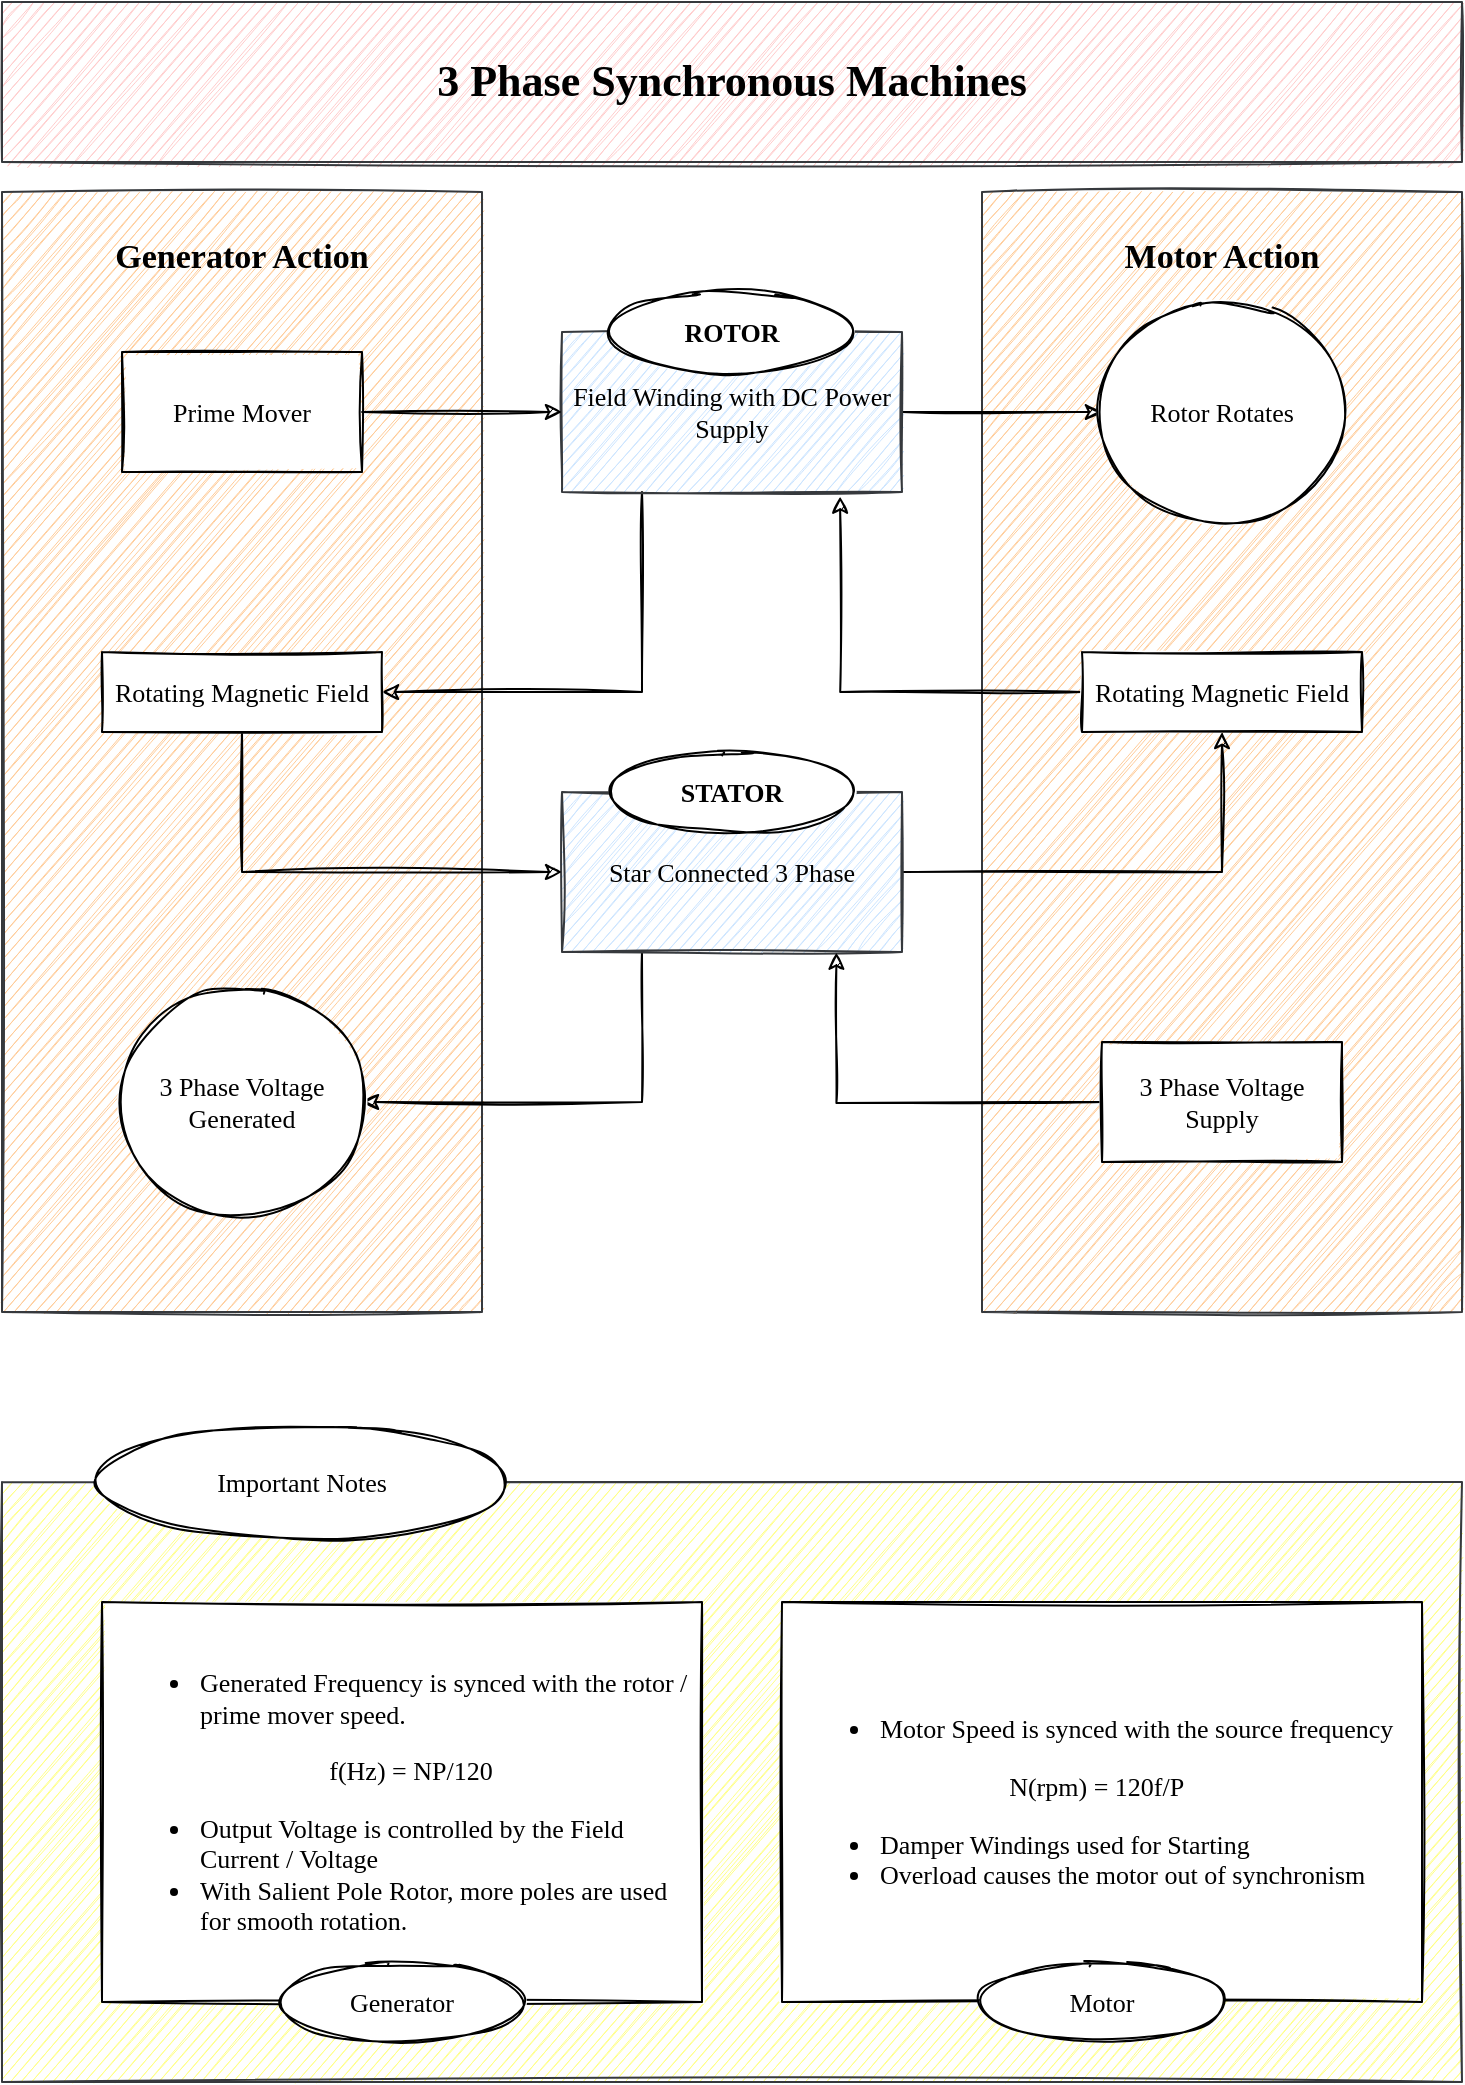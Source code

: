 <mxfile version="14.3.1" type="github">
  <diagram id="Ghbf7SGEfbt2_YfuzdKA" name="Synchronous Machines ">
    <mxGraphModel dx="1021" dy="613" grid="1" gridSize="10" guides="1" tooltips="1" connect="1" arrows="1" fold="1" page="1" pageScale="1" pageWidth="850" pageHeight="1100" background="none" math="0" shadow="0">
      <root>
        <mxCell id="0" />
        <mxCell id="1" parent="0" />
        <mxCell id="XUVmQutD-YXNH8eTUAyd-73" value="&lt;b&gt;&lt;br&gt;&lt;font style=&quot;font-size: 17px&quot;&gt;Motor Action&lt;/font&gt;&lt;/b&gt;" style="rounded=0;whiteSpace=wrap;html=1;shadow=0;glass=0;sketch=1;fontFamily=Mali;fontSource=https%3A%2F%2Ffonts.googleapis.com%2Fcss%3Ffamily%3DMali;fontSize=13;align=center;verticalAlign=top;fillColor=#ffcc99;strokeColor=#36393d;" vertex="1" parent="1">
          <mxGeometry x="550" y="115" width="240" height="560" as="geometry" />
        </mxCell>
        <mxCell id="XUVmQutD-YXNH8eTUAyd-55" value="&lt;b&gt;&lt;br&gt;&lt;font style=&quot;font-size: 17px&quot;&gt;Generator Action&lt;/font&gt;&lt;/b&gt;" style="rounded=0;whiteSpace=wrap;html=1;shadow=0;glass=0;sketch=1;fontFamily=Mali;fontSource=https%3A%2F%2Ffonts.googleapis.com%2Fcss%3Ffamily%3DMali;fontSize=13;align=center;verticalAlign=top;sketchStyle=rough;fillColor=#ffcc99;strokeColor=#36393d;" vertex="1" parent="1">
          <mxGeometry x="60" y="115" width="240" height="560" as="geometry" />
        </mxCell>
        <mxCell id="XUVmQutD-YXNH8eTUAyd-66" style="edgeStyle=orthogonalEdgeStyle;rounded=0;sketch=1;orthogonalLoop=1;jettySize=auto;html=1;entryX=1;entryY=0.5;entryDx=0;entryDy=0;strokeWidth=1;fontFamily=Mali;fontSource=https%3A%2F%2Ffonts.googleapis.com%2Fcss%3Ffamily%3DMali;fontSize=13;" edge="1" parent="1" source="XUVmQutD-YXNH8eTUAyd-46" target="XUVmQutD-YXNH8eTUAyd-61">
          <mxGeometry relative="1" as="geometry">
            <Array as="points">
              <mxPoint x="380" y="365" />
            </Array>
          </mxGeometry>
        </mxCell>
        <mxCell id="XUVmQutD-YXNH8eTUAyd-83" value="" style="edgeStyle=orthogonalEdgeStyle;rounded=0;sketch=1;orthogonalLoop=1;jettySize=auto;html=1;strokeWidth=1;fontFamily=Mali;fontSource=https%3A%2F%2Ffonts.googleapis.com%2Fcss%3Ffamily%3DMali;fontSize=13;" edge="1" parent="1" source="XUVmQutD-YXNH8eTUAyd-46" target="XUVmQutD-YXNH8eTUAyd-82">
          <mxGeometry relative="1" as="geometry" />
        </mxCell>
        <mxCell id="XUVmQutD-YXNH8eTUAyd-46" value="&lt;font&gt;Field Winding with DC Power Supply&lt;/font&gt;" style="rounded=0;whiteSpace=wrap;html=1;fontSize=13;align=center;shadow=0;sketch=1;fontFamily=Mali;fontSource=https%3A%2F%2Ffonts.googleapis.com%2Fcss%3Ffamily%3DMali;fillColor=#cce5ff;strokeColor=#36393d;" vertex="1" parent="1">
          <mxGeometry x="340" y="185" width="170" height="80" as="geometry" />
        </mxCell>
        <mxCell id="XUVmQutD-YXNH8eTUAyd-72" style="edgeStyle=orthogonalEdgeStyle;rounded=0;sketch=1;orthogonalLoop=1;jettySize=auto;html=1;entryX=1;entryY=0.5;entryDx=0;entryDy=0;strokeWidth=1;fontFamily=Mali;fontSource=https%3A%2F%2Ffonts.googleapis.com%2Fcss%3Ffamily%3DMali;fontSize=13;" edge="1" parent="1" source="XUVmQutD-YXNH8eTUAyd-48" target="XUVmQutD-YXNH8eTUAyd-71">
          <mxGeometry relative="1" as="geometry">
            <Array as="points">
              <mxPoint x="380" y="570" />
            </Array>
          </mxGeometry>
        </mxCell>
        <mxCell id="XUVmQutD-YXNH8eTUAyd-79" style="edgeStyle=orthogonalEdgeStyle;rounded=0;sketch=1;orthogonalLoop=1;jettySize=auto;html=1;exitX=1;exitY=0.5;exitDx=0;exitDy=0;entryX=0.5;entryY=1;entryDx=0;entryDy=0;strokeWidth=1;fontFamily=Mali;fontSource=https%3A%2F%2Ffonts.googleapis.com%2Fcss%3Ffamily%3DMali;fontSize=13;" edge="1" parent="1" source="XUVmQutD-YXNH8eTUAyd-48" target="XUVmQutD-YXNH8eTUAyd-77">
          <mxGeometry relative="1" as="geometry" />
        </mxCell>
        <mxCell id="XUVmQutD-YXNH8eTUAyd-48" value="Star Connected 3 Phase" style="rounded=0;whiteSpace=wrap;html=1;fontSize=13;align=center;glass=0;sketch=1;fontFamily=Mali;fontSource=https%3A%2F%2Ffonts.googleapis.com%2Fcss%3Ffamily%3DMali;fillColor=#cce5ff;strokeColor=#36393d;" vertex="1" parent="1">
          <mxGeometry x="340" y="415" width="170" height="80" as="geometry" />
        </mxCell>
        <mxCell id="XUVmQutD-YXNH8eTUAyd-50" value="ROTOR" style="ellipse;whiteSpace=wrap;html=1;rounded=0;shadow=0;glass=0;sketch=1;strokeColor=#000000;fontSize=13;align=center;fontFamily=Mali;fontSource=https%3A%2F%2Ffonts.googleapis.com%2Fcss%3Ffamily%3DMali;fontStyle=1" vertex="1" parent="1">
          <mxGeometry x="365" y="165" width="120" height="40" as="geometry" />
        </mxCell>
        <mxCell id="XUVmQutD-YXNH8eTUAyd-51" value="STATOR" style="ellipse;whiteSpace=wrap;html=1;rounded=0;shadow=0;glass=0;sketch=1;strokeColor=#000000;fontSize=13;align=center;fontFamily=Mali;fontSource=https%3A%2F%2Ffonts.googleapis.com%2Fcss%3Ffamily%3DMali;fontStyle=1" vertex="1" parent="1">
          <mxGeometry x="365" y="395" width="120" height="40" as="geometry" />
        </mxCell>
        <mxCell id="XUVmQutD-YXNH8eTUAyd-56" style="edgeStyle=orthogonalEdgeStyle;rounded=0;orthogonalLoop=1;jettySize=auto;html=1;exitX=1;exitY=0.5;exitDx=0;exitDy=0;entryX=0;entryY=0.5;entryDx=0;entryDy=0;strokeWidth=1;fontFamily=Mali;fontSource=https%3A%2F%2Ffonts.googleapis.com%2Fcss%3Ffamily%3DMali;fontSize=13;sketch=1;" edge="1" parent="1" source="XUVmQutD-YXNH8eTUAyd-52" target="XUVmQutD-YXNH8eTUAyd-46">
          <mxGeometry relative="1" as="geometry" />
        </mxCell>
        <mxCell id="XUVmQutD-YXNH8eTUAyd-52" value="Prime Mover" style="rounded=0;whiteSpace=wrap;html=1;shadow=0;glass=0;sketch=1;strokeColor=#000000;fillColor=#ffffff;fontFamily=Mali;fontSource=https%3A%2F%2Ffonts.googleapis.com%2Fcss%3Ffamily%3DMali;fontSize=13;align=center;" vertex="1" parent="1">
          <mxGeometry x="120" y="195" width="120" height="60" as="geometry" />
        </mxCell>
        <mxCell id="XUVmQutD-YXNH8eTUAyd-78" style="edgeStyle=orthogonalEdgeStyle;rounded=0;sketch=1;orthogonalLoop=1;jettySize=auto;html=1;entryX=0;entryY=0.5;entryDx=0;entryDy=0;strokeWidth=1;fontFamily=Mali;fontSource=https%3A%2F%2Ffonts.googleapis.com%2Fcss%3Ffamily%3DMali;fontSize=13;" edge="1" parent="1" source="XUVmQutD-YXNH8eTUAyd-61" target="XUVmQutD-YXNH8eTUAyd-48">
          <mxGeometry relative="1" as="geometry">
            <Array as="points">
              <mxPoint x="180" y="455" />
            </Array>
          </mxGeometry>
        </mxCell>
        <mxCell id="XUVmQutD-YXNH8eTUAyd-61" value="Rotating Magnetic Field" style="rounded=0;whiteSpace=wrap;html=1;shadow=0;glass=0;sketch=1;strokeColor=#000000;fillColor=#ffffff;fontFamily=Mali;fontSource=https%3A%2F%2Ffonts.googleapis.com%2Fcss%3Ffamily%3DMali;fontSize=13;align=center;" vertex="1" parent="1">
          <mxGeometry x="110" y="345" width="140" height="40" as="geometry" />
        </mxCell>
        <mxCell id="XUVmQutD-YXNH8eTUAyd-71" value="3 Phase Voltage Generated" style="ellipse;whiteSpace=wrap;html=1;rounded=0;shadow=0;glass=0;sketch=1;strokeColor=#000000;fillColor=#ffffff;fontFamily=Mali;fontSource=https%3A%2F%2Ffonts.googleapis.com%2Fcss%3Ffamily%3DMali;fontSize=13;align=center;" vertex="1" parent="1">
          <mxGeometry x="120" y="515" width="120" height="110" as="geometry" />
        </mxCell>
        <mxCell id="XUVmQutD-YXNH8eTUAyd-76" style="edgeStyle=orthogonalEdgeStyle;rounded=0;sketch=1;orthogonalLoop=1;jettySize=auto;html=1;exitX=0;exitY=0.5;exitDx=0;exitDy=0;entryX=0.807;entryY=1.004;entryDx=0;entryDy=0;entryPerimeter=0;strokeWidth=1;fontFamily=Mali;fontSource=https%3A%2F%2Ffonts.googleapis.com%2Fcss%3Ffamily%3DMali;fontSize=13;" edge="1" parent="1" target="XUVmQutD-YXNH8eTUAyd-48">
          <mxGeometry relative="1" as="geometry">
            <mxPoint x="610" y="570" as="sourcePoint" />
          </mxGeometry>
        </mxCell>
        <mxCell id="XUVmQutD-YXNH8eTUAyd-80" style="edgeStyle=orthogonalEdgeStyle;rounded=0;sketch=1;orthogonalLoop=1;jettySize=auto;html=1;entryX=0.818;entryY=1.029;entryDx=0;entryDy=0;entryPerimeter=0;strokeWidth=1;fontFamily=Mali;fontSource=https%3A%2F%2Ffonts.googleapis.com%2Fcss%3Ffamily%3DMali;fontSize=13;" edge="1" parent="1" source="XUVmQutD-YXNH8eTUAyd-77" target="XUVmQutD-YXNH8eTUAyd-46">
          <mxGeometry relative="1" as="geometry" />
        </mxCell>
        <mxCell id="XUVmQutD-YXNH8eTUAyd-77" value="Rotating Magnetic Field" style="rounded=0;whiteSpace=wrap;html=1;shadow=0;glass=0;sketch=1;strokeColor=#000000;fillColor=#ffffff;fontFamily=Mali;fontSource=https%3A%2F%2Ffonts.googleapis.com%2Fcss%3Ffamily%3DMali;fontSize=13;align=center;" vertex="1" parent="1">
          <mxGeometry x="600" y="345" width="140" height="40" as="geometry" />
        </mxCell>
        <mxCell id="XUVmQutD-YXNH8eTUAyd-82" value="Rotor Rotates" style="ellipse;whiteSpace=wrap;html=1;rounded=0;shadow=0;glass=0;sketch=1;strokeColor=#000000;fillColor=#ffffff;fontFamily=Mali;fontSource=https%3A%2F%2Ffonts.googleapis.com%2Fcss%3Ffamily%3DMali;fontSize=13;align=center;" vertex="1" parent="1">
          <mxGeometry x="610" y="170" width="120" height="110" as="geometry" />
        </mxCell>
        <mxCell id="XUVmQutD-YXNH8eTUAyd-84" value="3 Phase Voltage Supply" style="rounded=0;whiteSpace=wrap;html=1;shadow=0;glass=0;sketch=1;strokeColor=#000000;fillColor=#ffffff;fontFamily=Mali;fontSource=https%3A%2F%2Ffonts.googleapis.com%2Fcss%3Ffamily%3DMali;fontSize=13;align=center;" vertex="1" parent="1">
          <mxGeometry x="610" y="540" width="120" height="60" as="geometry" />
        </mxCell>
        <mxCell id="XUVmQutD-YXNH8eTUAyd-88" value="&lt;font style=&quot;font-size: 22px&quot;&gt;&lt;b&gt;3 Phase Synchronous Machines&lt;/b&gt;&lt;/font&gt;" style="rounded=0;whiteSpace=wrap;html=1;shadow=0;glass=0;sketch=1;sketchStyle=rough;strokeColor=#36393d;fillColor=#ffcccc;fontFamily=Mali;fontSource=https%3A%2F%2Ffonts.googleapis.com%2Fcss%3Ffamily%3DMali;fontSize=13;align=center;" vertex="1" parent="1">
          <mxGeometry x="60" y="20" width="730" height="80" as="geometry" />
        </mxCell>
        <mxCell id="XUVmQutD-YXNH8eTUAyd-89" value="" style="rounded=0;whiteSpace=wrap;html=1;shadow=0;glass=0;sketch=1;sketchStyle=rough;strokeColor=#36393d;fillColor=#ffff88;fontFamily=Mali;fontSource=https%3A%2F%2Ffonts.googleapis.com%2Fcss%3Ffamily%3DMali;fontSize=13;align=center;" vertex="1" parent="1">
          <mxGeometry x="60" y="760" width="730" height="300" as="geometry" />
        </mxCell>
        <mxCell id="XUVmQutD-YXNH8eTUAyd-90" value="Important Notes" style="ellipse;whiteSpace=wrap;html=1;rounded=0;shadow=0;glass=0;sketch=1;sketchStyle=rough;strokeColor=#000000;fillColor=#ffffff;fontFamily=Mali;fontSource=https%3A%2F%2Ffonts.googleapis.com%2Fcss%3Ffamily%3DMali;fontSize=13;align=center;" vertex="1" parent="1">
          <mxGeometry x="110" y="730" width="200" height="60" as="geometry" />
        </mxCell>
        <mxCell id="XUVmQutD-YXNH8eTUAyd-91" value="&lt;ul&gt;&lt;li&gt;Generated Frequency is synced with the rotor / prime mover speed.&amp;nbsp;&lt;/li&gt;&lt;/ul&gt;&lt;span&gt;&lt;div style=&quot;text-align: center&quot;&gt;&lt;span&gt;f(Hz) = NP/120&lt;/span&gt;&lt;/div&gt;&lt;/span&gt;&lt;ul&gt;&lt;li&gt;Output Voltage is controlled by the Field Current / Voltage&lt;/li&gt;&lt;li&gt;With Salient Pole Rotor, more poles are used for smooth rotation.&lt;/li&gt;&lt;/ul&gt;" style="rounded=0;whiteSpace=wrap;html=1;shadow=0;glass=0;sketch=1;sketchStyle=rough;strokeColor=#000000;fillColor=#ffffff;fontFamily=Mali;fontSource=https%3A%2F%2Ffonts.googleapis.com%2Fcss%3Ffamily%3DMali;fontSize=13;align=left;labelPadding=0;spacingLeft=7;" vertex="1" parent="1">
          <mxGeometry x="110" y="820" width="300" height="200" as="geometry" />
        </mxCell>
        <mxCell id="XUVmQutD-YXNH8eTUAyd-92" value="Generator" style="ellipse;whiteSpace=wrap;html=1;rounded=0;shadow=0;glass=0;sketch=1;sketchStyle=rough;strokeColor=#000000;fillColor=#ffffff;fontFamily=Mali;fontSource=https%3A%2F%2Ffonts.googleapis.com%2Fcss%3Ffamily%3DMali;fontSize=13;align=center;" vertex="1" parent="1">
          <mxGeometry x="200" y="1000" width="120" height="40" as="geometry" />
        </mxCell>
        <mxCell id="XUVmQutD-YXNH8eTUAyd-93" value="&lt;ul&gt;&lt;li&gt;Motor Speed is synced with the source frequency&lt;/li&gt;&lt;/ul&gt;&lt;span&gt;&lt;div style=&quot;text-align: center&quot;&gt;&lt;span&gt;N(rpm) = 120f/P&lt;/span&gt;&lt;/div&gt;&lt;/span&gt;&lt;ul&gt;&lt;li&gt;Damper Windings used for Starting&lt;/li&gt;&lt;li&gt;Overload causes the motor out of synchronism&lt;/li&gt;&lt;/ul&gt;" style="rounded=0;whiteSpace=wrap;html=1;shadow=0;glass=0;sketch=1;sketchStyle=rough;strokeColor=#000000;fillColor=#ffffff;fontFamily=Mali;fontSource=https%3A%2F%2Ffonts.googleapis.com%2Fcss%3Ffamily%3DMali;fontSize=13;align=left;labelPadding=0;spacingLeft=7;" vertex="1" parent="1">
          <mxGeometry x="450" y="820" width="320" height="200" as="geometry" />
        </mxCell>
        <mxCell id="XUVmQutD-YXNH8eTUAyd-94" value="Motor&lt;br&gt;" style="ellipse;whiteSpace=wrap;html=1;rounded=0;shadow=0;glass=0;sketch=1;sketchStyle=rough;strokeColor=#000000;fillColor=#ffffff;fontFamily=Mali;fontSource=https%3A%2F%2Ffonts.googleapis.com%2Fcss%3Ffamily%3DMali;fontSize=13;align=center;" vertex="1" parent="1">
          <mxGeometry x="550" y="1000" width="120" height="40" as="geometry" />
        </mxCell>
      </root>
    </mxGraphModel>
  </diagram>
</mxfile>
